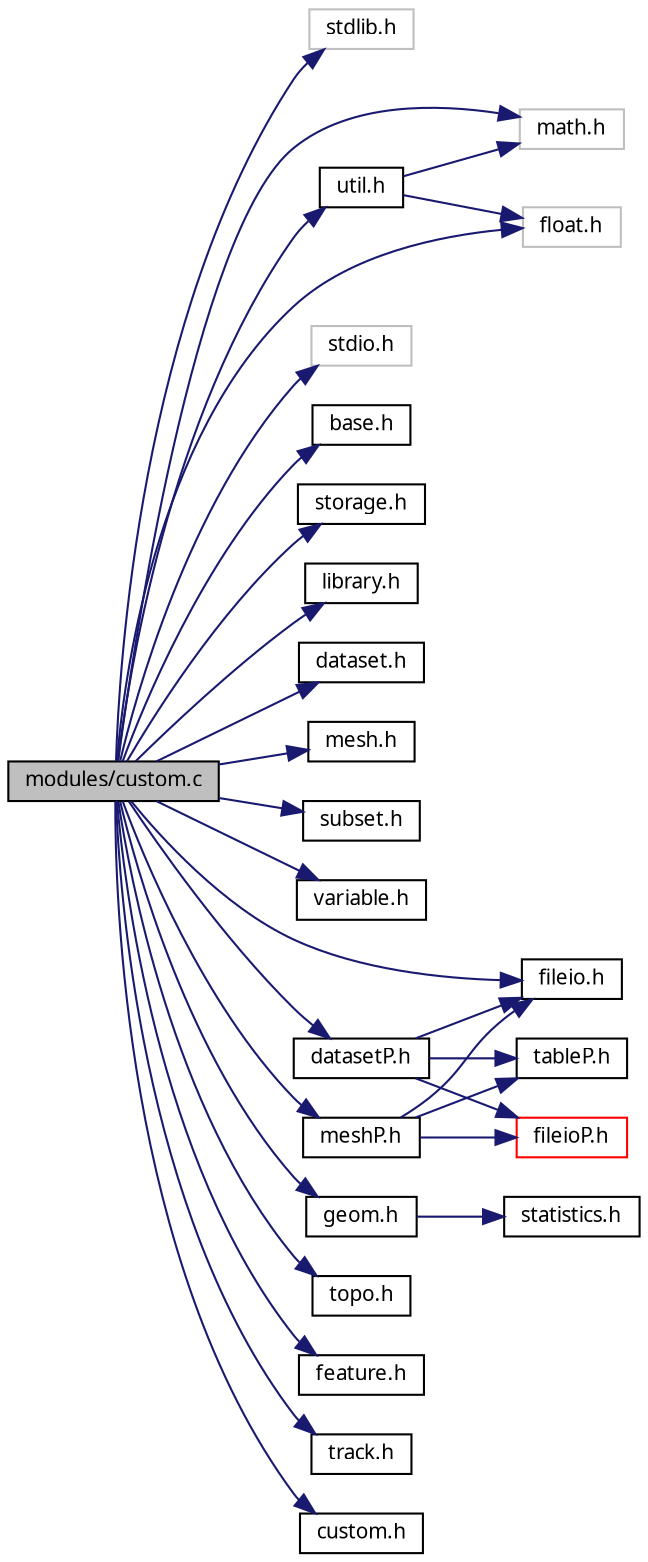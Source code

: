 digraph G
{
  edge [fontname="FreeSans.ttf",fontsize=10,labelfontname="FreeSans.ttf",labelfontsize=10];
  node [fontname="FreeSans.ttf",fontsize=10,shape=record];
  rankdir=LR;
  Node1 [label="modules/custom.c",height=0.2,width=0.4,color="black", fillcolor="grey75", style="filled" fontcolor="black"];
  Node1 -> Node2 [color="midnightblue",fontsize=10,style="solid",fontname="FreeSans.ttf"];
  Node2 [label="stdlib.h",height=0.2,width=0.4,color="grey75", fillcolor="white", style="filled"];
  Node1 -> Node3 [color="midnightblue",fontsize=10,style="solid",fontname="FreeSans.ttf"];
  Node3 [label="math.h",height=0.2,width=0.4,color="grey75", fillcolor="white", style="filled"];
  Node1 -> Node4 [color="midnightblue",fontsize=10,style="solid",fontname="FreeSans.ttf"];
  Node4 [label="float.h",height=0.2,width=0.4,color="grey75", fillcolor="white", style="filled"];
  Node1 -> Node5 [color="midnightblue",fontsize=10,style="solid",fontname="FreeSans.ttf"];
  Node5 [label="stdio.h",height=0.2,width=0.4,color="grey75", fillcolor="white", style="filled"];
  Node1 -> Node6 [color="midnightblue",fontsize=10,style="solid",fontname="FreeSans.ttf"];
  Node6 [label="base.h",height=0.2,width=0.4,color="black", fillcolor="white", style="filled",URL="$base_8h.html"];
  Node1 -> Node7 [color="midnightblue",fontsize=10,style="solid",fontname="FreeSans.ttf"];
  Node7 [label="storage.h",height=0.2,width=0.4,color="black", fillcolor="white", style="filled",URL="$storage_8h.html"];
  Node1 -> Node8 [color="midnightblue",fontsize=10,style="solid",fontname="FreeSans.ttf"];
  Node8 [label="library.h",height=0.2,width=0.4,color="black", fillcolor="white", style="filled",URL="$library_8h.html"];
  Node1 -> Node9 [color="midnightblue",fontsize=10,style="solid",fontname="FreeSans.ttf"];
  Node9 [label="dataset.h",height=0.2,width=0.4,color="black", fillcolor="white", style="filled",URL="$dataset_8h.html"];
  Node1 -> Node10 [color="midnightblue",fontsize=10,style="solid",fontname="FreeSans.ttf"];
  Node10 [label="mesh.h",height=0.2,width=0.4,color="black", fillcolor="white", style="filled",URL="$mesh_8h.html"];
  Node1 -> Node11 [color="midnightblue",fontsize=10,style="solid",fontname="FreeSans.ttf"];
  Node11 [label="subset.h",height=0.2,width=0.4,color="black", fillcolor="white", style="filled",URL="$subset_8h.html"];
  Node1 -> Node12 [color="midnightblue",fontsize=10,style="solid",fontname="FreeSans.ttf"];
  Node12 [label="variable.h",height=0.2,width=0.4,color="black", fillcolor="white", style="filled",URL="$variable_8h.html"];
  Node1 -> Node13 [color="midnightblue",fontsize=10,style="solid",fontname="FreeSans.ttf"];
  Node13 [label="fileio.h",height=0.2,width=0.4,color="black", fillcolor="white", style="filled",URL="$fileio_8h.html"];
  Node1 -> Node14 [color="midnightblue",fontsize=10,style="solid",fontname="FreeSans.ttf"];
  Node14 [label="geom.h",height=0.2,width=0.4,color="black", fillcolor="white", style="filled",URL="$geom_8h.html"];
  Node14 -> Node15 [color="midnightblue",fontsize=10,style="solid",fontname="FreeSans.ttf"];
  Node15 [label="statistics.h",height=0.2,width=0.4,color="black", fillcolor="white", style="filled",URL="$statistics_8h.html"];
  Node1 -> Node16 [color="midnightblue",fontsize=10,style="solid",fontname="FreeSans.ttf"];
  Node16 [label="topo.h",height=0.2,width=0.4,color="black", fillcolor="white", style="filled",URL="$topo_8h.html"];
  Node1 -> Node17 [color="midnightblue",fontsize=10,style="solid",fontname="FreeSans.ttf"];
  Node17 [label="feature.h",height=0.2,width=0.4,color="black", fillcolor="white", style="filled",URL="$feature_8h.html"];
  Node1 -> Node18 [color="midnightblue",fontsize=10,style="solid",fontname="FreeSans.ttf"];
  Node18 [label="track.h",height=0.2,width=0.4,color="black", fillcolor="white", style="filled",URL="$track_8h.html"];
  Node1 -> Node19 [color="midnightblue",fontsize=10,style="solid",fontname="FreeSans.ttf"];
  Node19 [label="util.h",height=0.2,width=0.4,color="black", fillcolor="white", style="filled",URL="$util_8h.html"];
  Node19 -> Node3 [color="midnightblue",fontsize=10,style="solid",fontname="FreeSans.ttf"];
  Node19 -> Node4 [color="midnightblue",fontsize=10,style="solid",fontname="FreeSans.ttf"];
  Node1 -> Node20 [color="midnightblue",fontsize=10,style="solid",fontname="FreeSans.ttf"];
  Node20 [label="datasetP.h",height=0.2,width=0.4,color="black", fillcolor="white", style="filled",URL="$datasetP_8h.html"];
  Node20 -> Node21 [color="midnightblue",fontsize=10,style="solid",fontname="FreeSans.ttf"];
  Node21 [label="tableP.h",height=0.2,width=0.4,color="black", fillcolor="white", style="filled",URL="$tableP_8h.html"];
  Node20 -> Node13 [color="midnightblue",fontsize=10,style="solid",fontname="FreeSans.ttf"];
  Node20 -> Node22 [color="midnightblue",fontsize=10,style="solid",fontname="FreeSans.ttf"];
  Node22 [label="fileioP.h",height=0.2,width=0.4,color="red", fillcolor="white", style="filled",URL="$fileioP_8h.html"];
  Node1 -> Node23 [color="midnightblue",fontsize=10,style="solid",fontname="FreeSans.ttf"];
  Node23 [label="meshP.h",height=0.2,width=0.4,color="black", fillcolor="white", style="filled",URL="$meshP_8h.html"];
  Node23 -> Node21 [color="midnightblue",fontsize=10,style="solid",fontname="FreeSans.ttf"];
  Node23 -> Node13 [color="midnightblue",fontsize=10,style="solid",fontname="FreeSans.ttf"];
  Node23 -> Node22 [color="midnightblue",fontsize=10,style="solid",fontname="FreeSans.ttf"];
  Node1 -> Node24 [color="midnightblue",fontsize=10,style="solid",fontname="FreeSans.ttf"];
  Node24 [label="custom.h",height=0.2,width=0.4,color="black", fillcolor="white", style="filled",URL="$custom_8h.html"];
}
